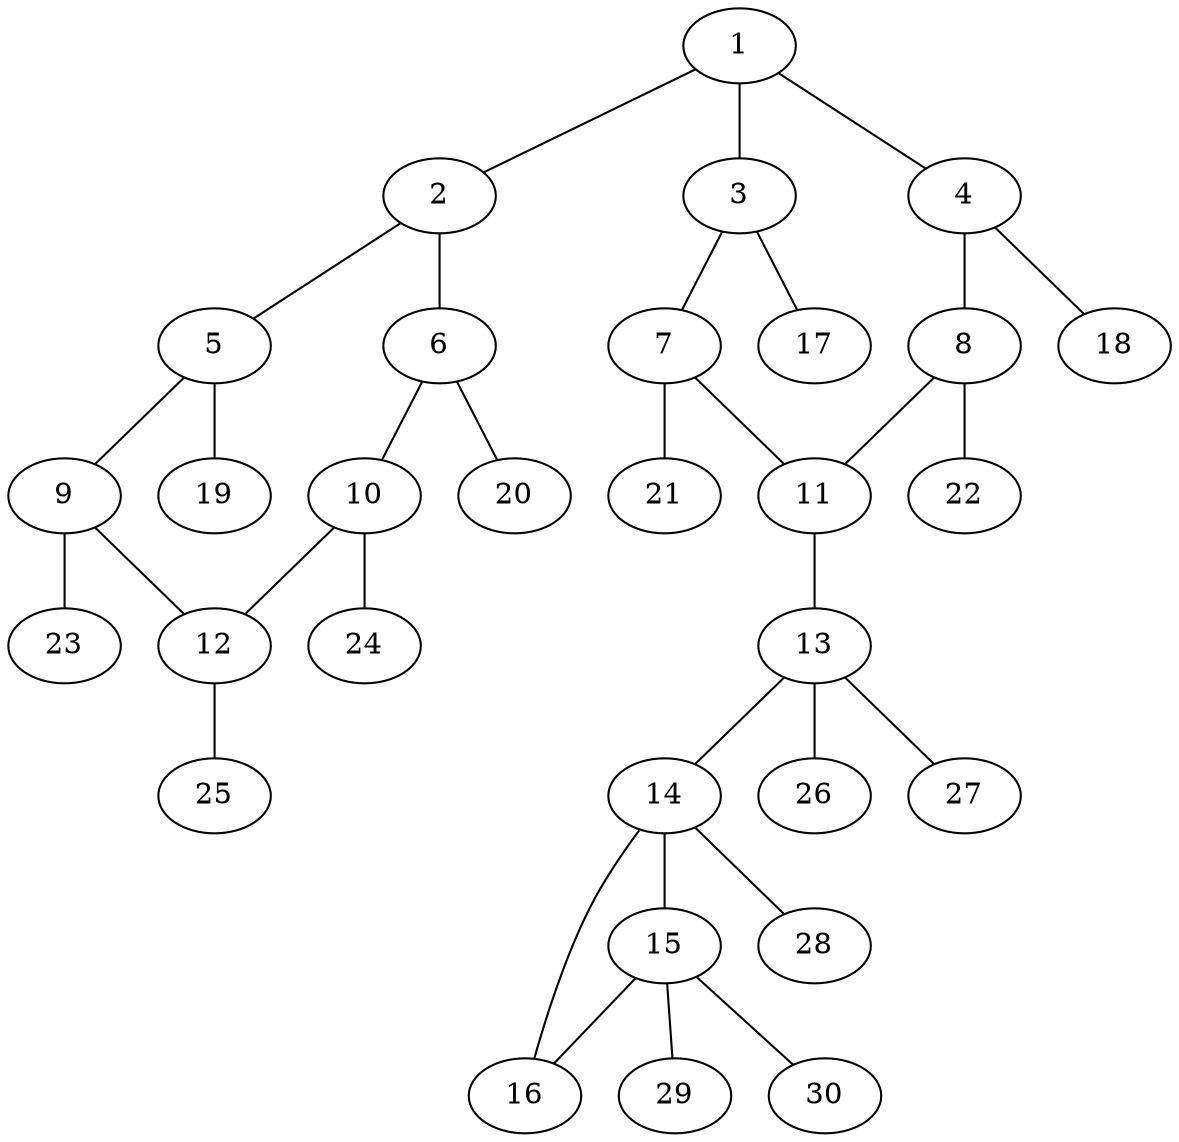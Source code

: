 graph molecule_940 {
	1	 [chem=C];
	2	 [chem=C];
	1 -- 2	 [valence=1];
	3	 [chem=C];
	1 -- 3	 [valence=2];
	4	 [chem=C];
	1 -- 4	 [valence=1];
	5	 [chem=C];
	2 -- 5	 [valence=2];
	6	 [chem=C];
	2 -- 6	 [valence=1];
	7	 [chem=C];
	3 -- 7	 [valence=1];
	17	 [chem=H];
	3 -- 17	 [valence=1];
	8	 [chem=C];
	4 -- 8	 [valence=2];
	18	 [chem=H];
	4 -- 18	 [valence=1];
	9	 [chem=C];
	5 -- 9	 [valence=1];
	19	 [chem=H];
	5 -- 19	 [valence=1];
	10	 [chem=C];
	6 -- 10	 [valence=2];
	20	 [chem=H];
	6 -- 20	 [valence=1];
	11	 [chem=C];
	7 -- 11	 [valence=2];
	21	 [chem=H];
	7 -- 21	 [valence=1];
	8 -- 11	 [valence=1];
	22	 [chem=H];
	8 -- 22	 [valence=1];
	12	 [chem=C];
	9 -- 12	 [valence=2];
	23	 [chem=H];
	9 -- 23	 [valence=1];
	10 -- 12	 [valence=1];
	24	 [chem=H];
	10 -- 24	 [valence=1];
	13	 [chem=C];
	11 -- 13	 [valence=1];
	25	 [chem=H];
	12 -- 25	 [valence=1];
	14	 [chem=C];
	13 -- 14	 [valence=1];
	26	 [chem=H];
	13 -- 26	 [valence=1];
	27	 [chem=H];
	13 -- 27	 [valence=1];
	15	 [chem=C];
	14 -- 15	 [valence=1];
	16	 [chem=O];
	14 -- 16	 [valence=1];
	28	 [chem=H];
	14 -- 28	 [valence=1];
	15 -- 16	 [valence=1];
	29	 [chem=H];
	15 -- 29	 [valence=1];
	30	 [chem=H];
	15 -- 30	 [valence=1];
}
